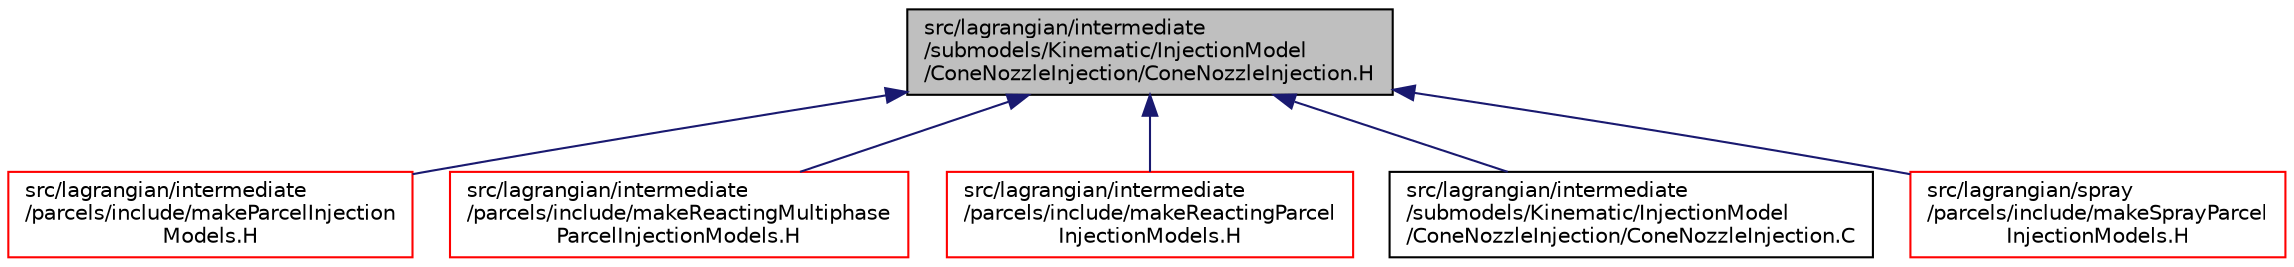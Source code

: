 digraph "src/lagrangian/intermediate/submodels/Kinematic/InjectionModel/ConeNozzleInjection/ConeNozzleInjection.H"
{
  bgcolor="transparent";
  edge [fontname="Helvetica",fontsize="10",labelfontname="Helvetica",labelfontsize="10"];
  node [fontname="Helvetica",fontsize="10",shape=record];
  Node1 [label="src/lagrangian/intermediate\l/submodels/Kinematic/InjectionModel\l/ConeNozzleInjection/ConeNozzleInjection.H",height=0.2,width=0.4,color="black", fillcolor="grey75", style="filled", fontcolor="black"];
  Node1 -> Node2 [dir="back",color="midnightblue",fontsize="10",style="solid",fontname="Helvetica"];
  Node2 [label="src/lagrangian/intermediate\l/parcels/include/makeParcelInjection\lModels.H",height=0.2,width=0.4,color="red",URL="$a06533.html"];
  Node1 -> Node3 [dir="back",color="midnightblue",fontsize="10",style="solid",fontname="Helvetica"];
  Node3 [label="src/lagrangian/intermediate\l/parcels/include/makeReactingMultiphase\lParcelInjectionModels.H",height=0.2,width=0.4,color="red",URL="$a06539.html"];
  Node1 -> Node4 [dir="back",color="midnightblue",fontsize="10",style="solid",fontname="Helvetica"];
  Node4 [label="src/lagrangian/intermediate\l/parcels/include/makeReactingParcel\lInjectionModels.H",height=0.2,width=0.4,color="red",URL="$a06543.html"];
  Node1 -> Node5 [dir="back",color="midnightblue",fontsize="10",style="solid",fontname="Helvetica"];
  Node5 [label="src/lagrangian/intermediate\l/submodels/Kinematic/InjectionModel\l/ConeNozzleInjection/ConeNozzleInjection.C",height=0.2,width=0.4,color="black",URL="$a06656.html"];
  Node1 -> Node6 [dir="back",color="midnightblue",fontsize="10",style="solid",fontname="Helvetica"];
  Node6 [label="src/lagrangian/spray\l/parcels/include/makeSprayParcel\lInjectionModels.H",height=0.2,width=0.4,color="red",URL="$a06985.html"];
}
